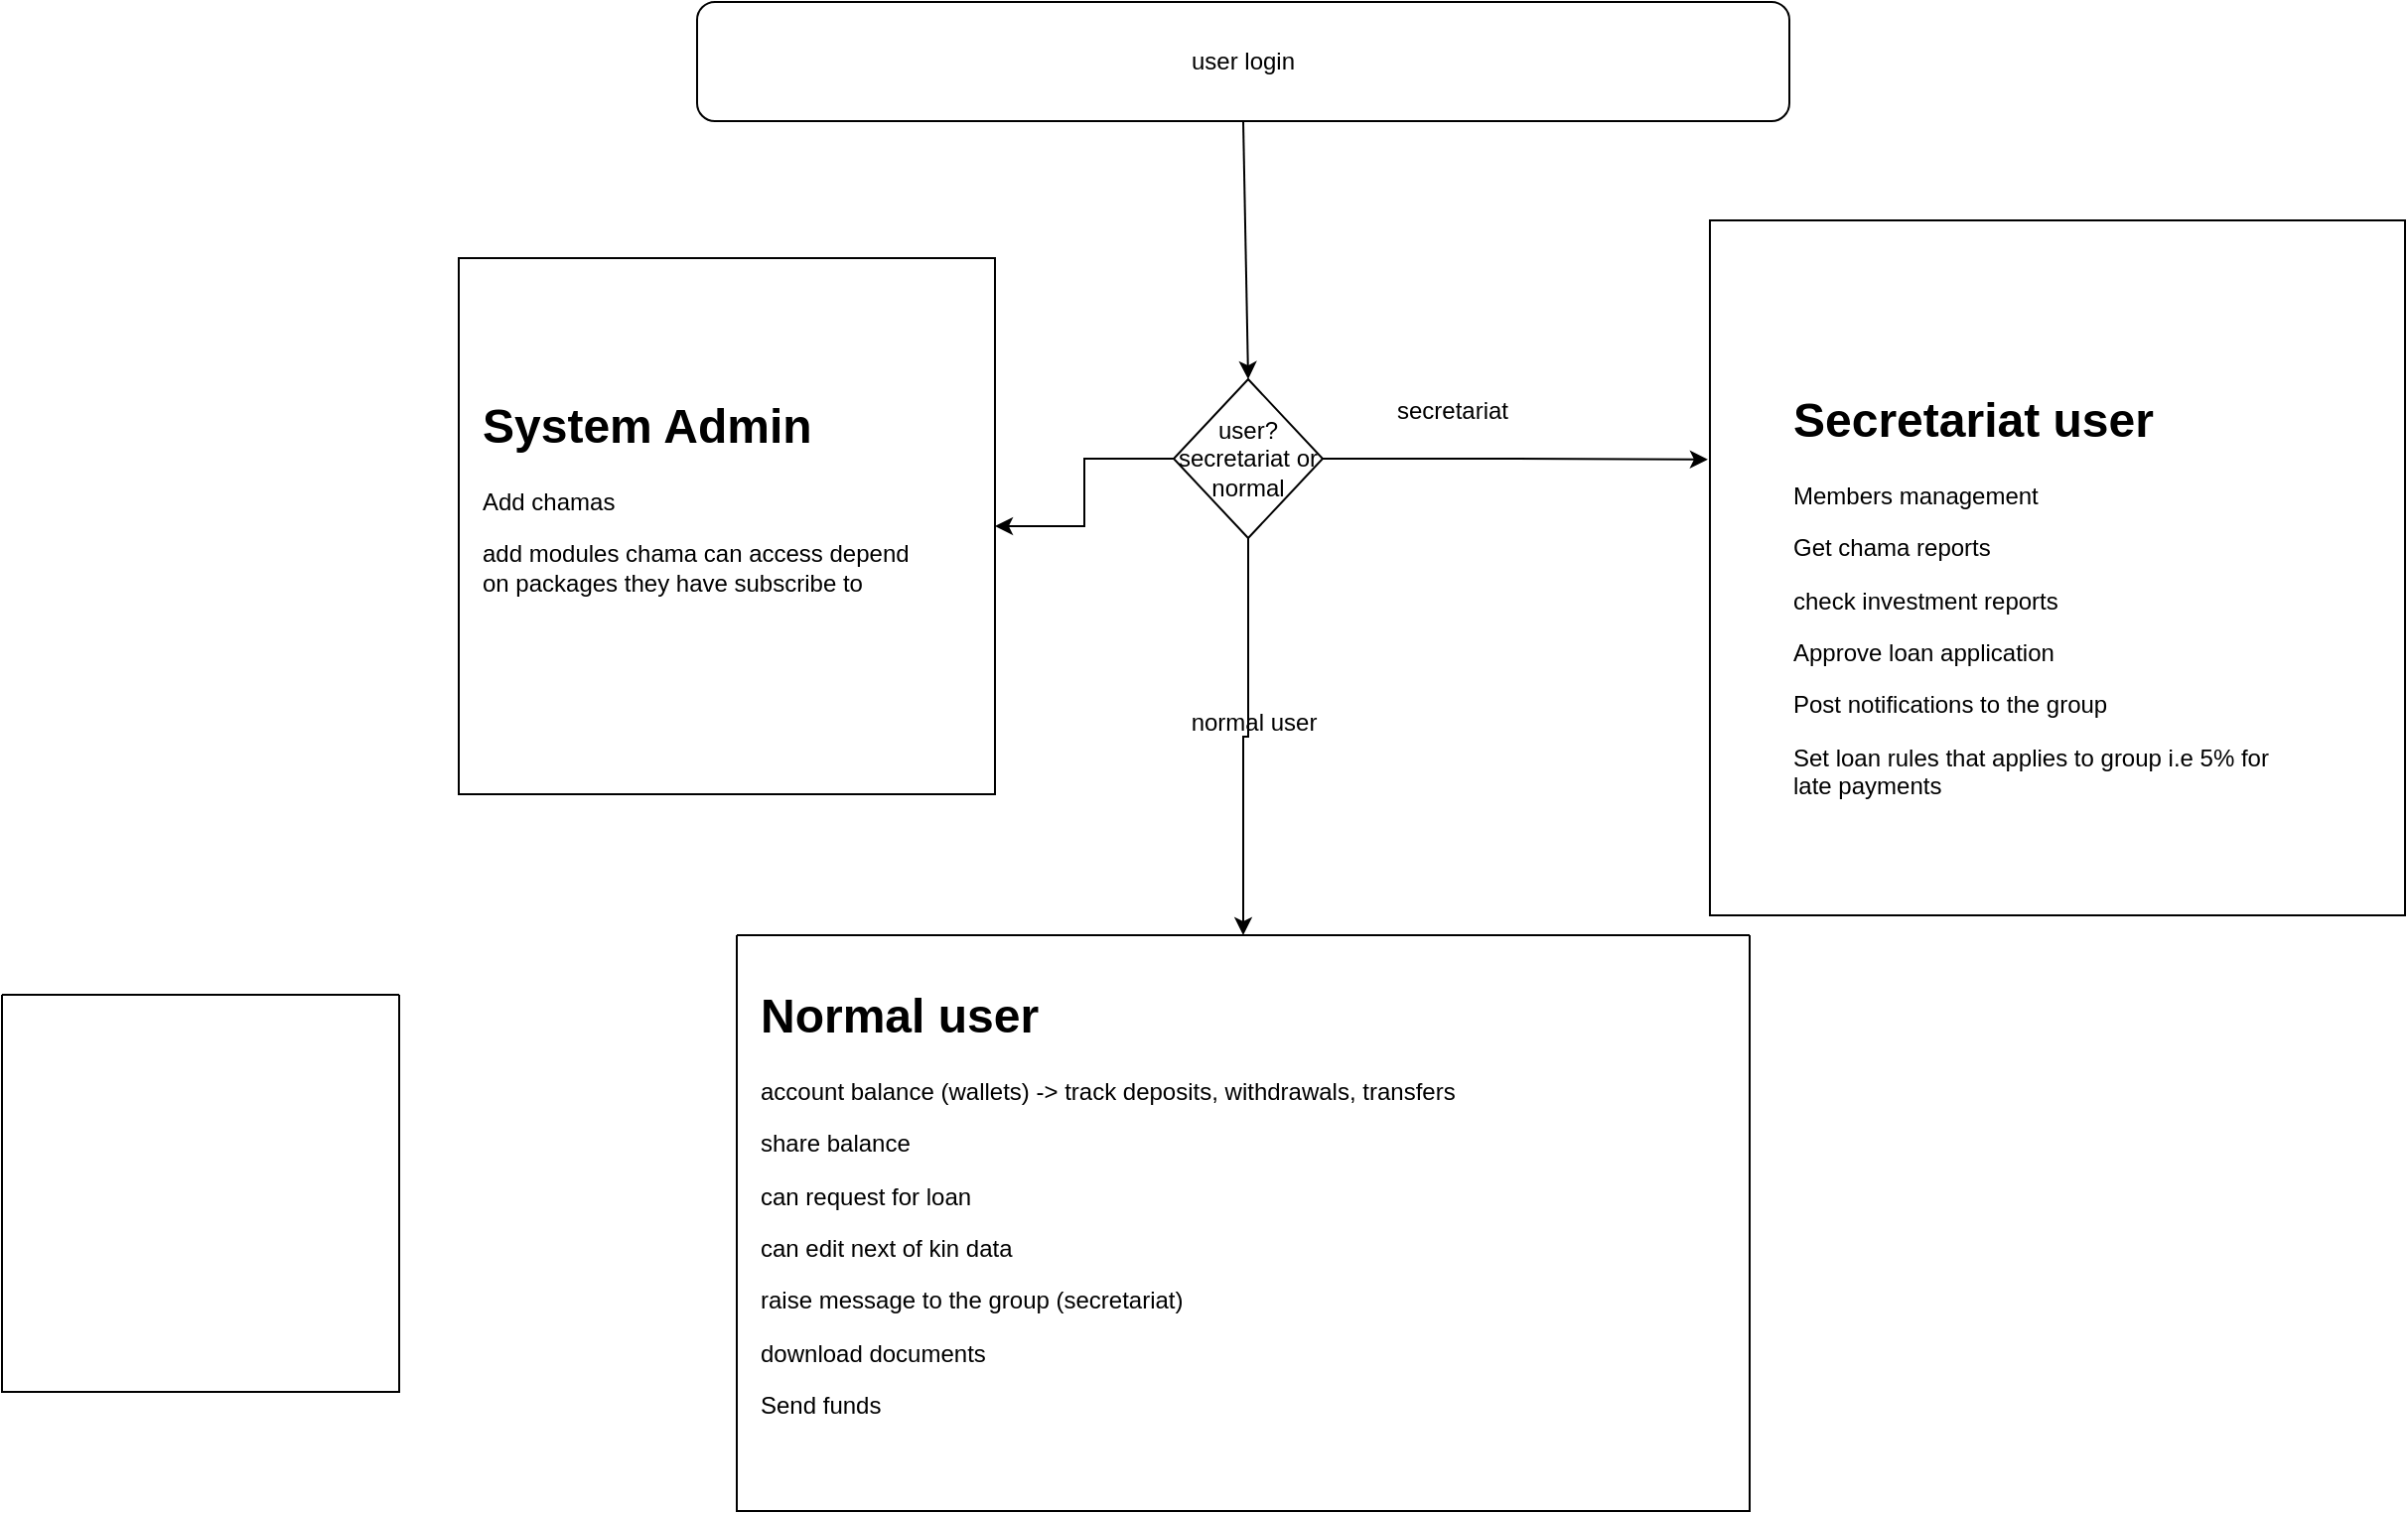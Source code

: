 <mxfile version="28.2.1">
  <diagram name="Page-1" id="jtAC6lFoBL-SM3Ci1ez3">
    <mxGraphModel dx="2349" dy="1092" grid="1" gridSize="10" guides="1" tooltips="1" connect="1" arrows="1" fold="1" page="1" pageScale="1" pageWidth="827" pageHeight="1169" math="0" shadow="0">
      <root>
        <mxCell id="0" />
        <mxCell id="1" parent="0" />
        <mxCell id="JC9eyNlGjSADLmIgYA41-1" value="user login" style="rounded=1;whiteSpace=wrap;html=1;" vertex="1" parent="1">
          <mxGeometry x="90" y="80" width="550" height="60" as="geometry" />
        </mxCell>
        <mxCell id="JC9eyNlGjSADLmIgYA41-7" style="edgeStyle=orthogonalEdgeStyle;rounded=0;orthogonalLoop=1;jettySize=auto;html=1;exitX=0.5;exitY=1;exitDx=0;exitDy=0;entryX=0.5;entryY=0;entryDx=0;entryDy=0;" edge="1" parent="1" source="JC9eyNlGjSADLmIgYA41-2" target="JC9eyNlGjSADLmIgYA41-6">
          <mxGeometry relative="1" as="geometry" />
        </mxCell>
        <mxCell id="JC9eyNlGjSADLmIgYA41-18" style="edgeStyle=orthogonalEdgeStyle;rounded=0;orthogonalLoop=1;jettySize=auto;html=1;entryX=1;entryY=0.5;entryDx=0;entryDy=0;" edge="1" parent="1" source="JC9eyNlGjSADLmIgYA41-2" target="JC9eyNlGjSADLmIgYA41-15">
          <mxGeometry relative="1" as="geometry" />
        </mxCell>
        <mxCell id="JC9eyNlGjSADLmIgYA41-2" value="user? secretariat or normal" style="rhombus;whiteSpace=wrap;html=1;" vertex="1" parent="1">
          <mxGeometry x="330" y="270" width="75" height="80" as="geometry" />
        </mxCell>
        <mxCell id="JC9eyNlGjSADLmIgYA41-3" value="" style="endArrow=classic;html=1;rounded=0;entryX=0.5;entryY=0;entryDx=0;entryDy=0;exitX=0.5;exitY=1;exitDx=0;exitDy=0;" edge="1" parent="1" source="JC9eyNlGjSADLmIgYA41-1" target="JC9eyNlGjSADLmIgYA41-2">
          <mxGeometry width="50" height="50" relative="1" as="geometry">
            <mxPoint x="340" y="170" as="sourcePoint" />
            <mxPoint x="390" y="120" as="targetPoint" />
          </mxGeometry>
        </mxCell>
        <mxCell id="JC9eyNlGjSADLmIgYA41-6" value="" style="swimlane;startSize=0;" vertex="1" parent="1">
          <mxGeometry x="110" y="550" width="510" height="290" as="geometry" />
        </mxCell>
        <mxCell id="JC9eyNlGjSADLmIgYA41-11" value="&lt;h1 style=&quot;margin-top: 0px;&quot;&gt;Normal user&lt;/h1&gt;&lt;p&gt;account balance (wallets) -&amp;gt; track deposits, withdrawals, transfers&lt;/p&gt;&lt;p&gt;share balance&lt;/p&gt;&lt;p&gt;can request for loan&lt;/p&gt;&lt;p&gt;can edit next of kin data&lt;/p&gt;&lt;p&gt;raise message to the group (secretariat)&lt;/p&gt;&lt;p&gt;download documents&lt;/p&gt;&lt;p&gt;Send funds&lt;/p&gt;" style="text;html=1;whiteSpace=wrap;overflow=hidden;rounded=0;" vertex="1" parent="JC9eyNlGjSADLmIgYA41-6">
          <mxGeometry x="10" y="20" width="490" height="250" as="geometry" />
        </mxCell>
        <mxCell id="JC9eyNlGjSADLmIgYA41-12" value="" style="whiteSpace=wrap;html=1;aspect=fixed;" vertex="1" parent="1">
          <mxGeometry x="600" y="190" width="350" height="350" as="geometry" />
        </mxCell>
        <mxCell id="JC9eyNlGjSADLmIgYA41-13" value="&lt;h1 style=&quot;margin-top: 0px;&quot;&gt;Secretariat user&lt;/h1&gt;&lt;p&gt;Members management&lt;/p&gt;&lt;p&gt;Get chama reports&lt;/p&gt;&lt;p&gt;check investment reports&lt;/p&gt;&lt;p&gt;Approve loan application&lt;/p&gt;&lt;p&gt;Post notifications to the group&lt;/p&gt;&lt;p&gt;Set loan rules that applies to group i.e 5% for late payments&amp;nbsp;&lt;/p&gt;" style="text;html=1;whiteSpace=wrap;overflow=hidden;rounded=0;" vertex="1" parent="1">
          <mxGeometry x="640" y="270" width="260" height="210" as="geometry" />
        </mxCell>
        <mxCell id="JC9eyNlGjSADLmIgYA41-14" style="edgeStyle=orthogonalEdgeStyle;rounded=0;orthogonalLoop=1;jettySize=auto;html=1;exitX=1;exitY=0.5;exitDx=0;exitDy=0;entryX=-0.003;entryY=0.344;entryDx=0;entryDy=0;entryPerimeter=0;" edge="1" parent="1" source="JC9eyNlGjSADLmIgYA41-2" target="JC9eyNlGjSADLmIgYA41-12">
          <mxGeometry relative="1" as="geometry" />
        </mxCell>
        <mxCell id="JC9eyNlGjSADLmIgYA41-15" value="" style="rounded=0;whiteSpace=wrap;html=1;" vertex="1" parent="1">
          <mxGeometry x="-30" y="209" width="270" height="270" as="geometry" />
        </mxCell>
        <mxCell id="JC9eyNlGjSADLmIgYA41-16" value="secretariat&lt;div&gt;&lt;br&gt;&lt;/div&gt;" style="text;html=1;align=center;verticalAlign=middle;resizable=0;points=[];autosize=1;strokeColor=none;fillColor=none;" vertex="1" parent="1">
          <mxGeometry x="430" y="273" width="80" height="40" as="geometry" />
        </mxCell>
        <mxCell id="JC9eyNlGjSADLmIgYA41-17" value="normal user" style="text;html=1;align=center;verticalAlign=middle;resizable=0;points=[];autosize=1;strokeColor=none;fillColor=none;" vertex="1" parent="1">
          <mxGeometry x="325" y="428" width="90" height="30" as="geometry" />
        </mxCell>
        <mxCell id="JC9eyNlGjSADLmIgYA41-19" value="&lt;h1 style=&quot;margin-top: 0px;&quot;&gt;System Admin&lt;/h1&gt;&lt;p&gt;Add chamas&lt;/p&gt;&lt;p&gt;add modules chama can access depend on packages they have subscribe to&lt;/p&gt;" style="text;html=1;whiteSpace=wrap;overflow=hidden;rounded=0;" vertex="1" parent="1">
          <mxGeometry x="-20" y="273" width="230" height="177" as="geometry" />
        </mxCell>
        <mxCell id="JC9eyNlGjSADLmIgYA41-20" value="" style="swimlane;startSize=0;" vertex="1" parent="1">
          <mxGeometry x="-260" y="580" width="200" height="200" as="geometry" />
        </mxCell>
      </root>
    </mxGraphModel>
  </diagram>
</mxfile>
